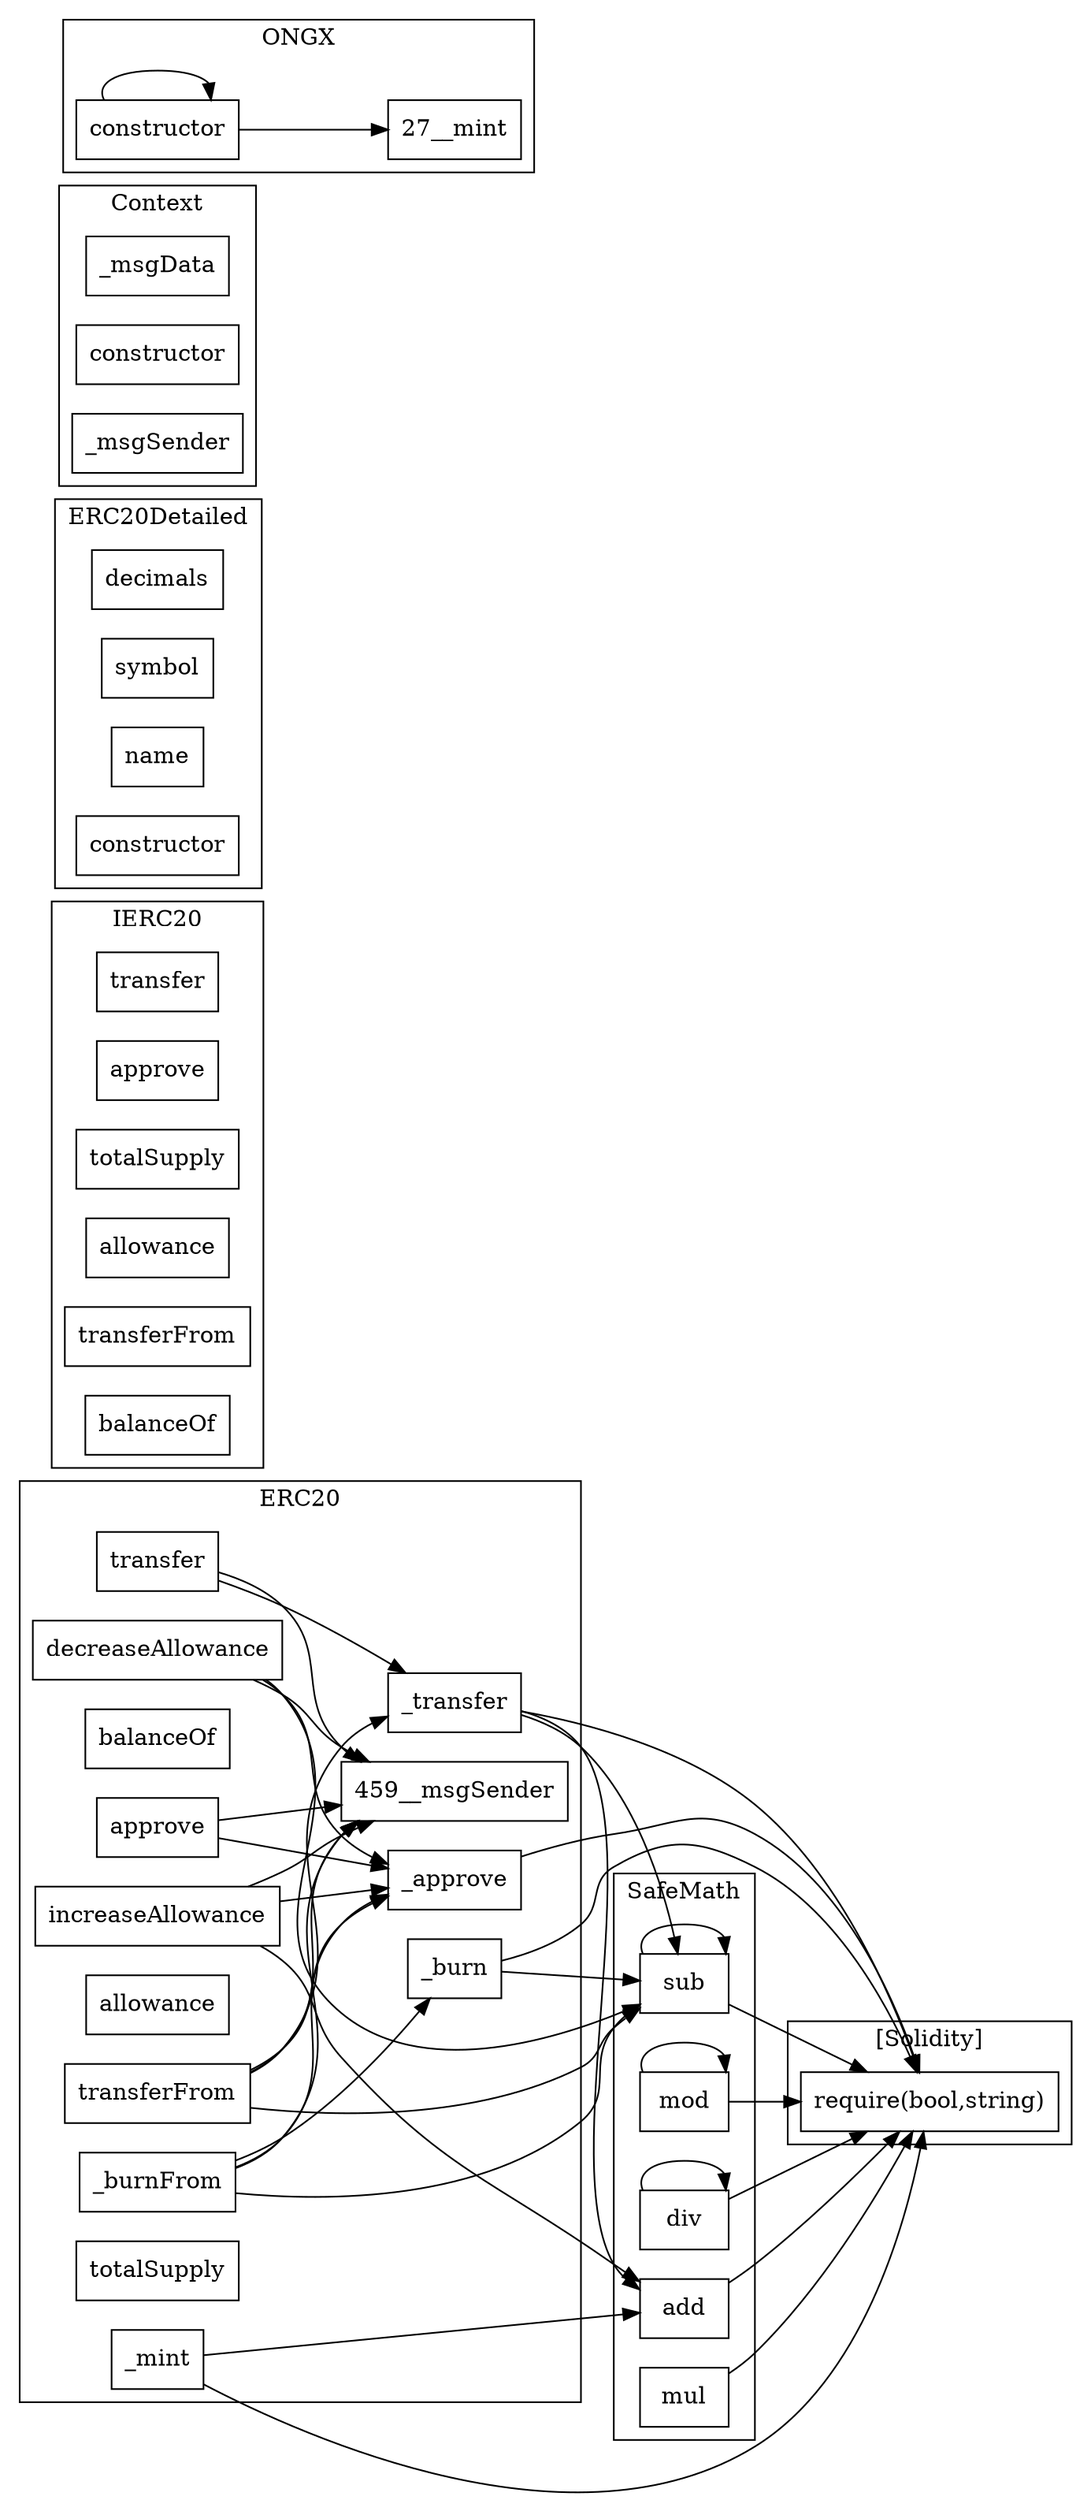 strict digraph {
rankdir="LR"
node [shape=box]
subgraph cluster_704_SafeMath {
label = "SafeMath"
"704_mul" [label="mul"]
"704_add" [label="add"]
"704_mod" [label="mod"]
"704_div" [label="div"]
"704_sub" [label="sub"]
"704_sub" -> "704_sub"
"704_mod" -> "704_mod"
"704_div" -> "704_div"
}subgraph cluster_773_IERC20 {
label = "IERC20"
"773_transfer" [label="transfer"]
"773_approve" [label="approve"]
"773_totalSupply" [label="totalSupply"]
"773_allowance" [label="allowance"]
"773_transferFrom" [label="transferFrom"]
"773_balanceOf" [label="balanceOf"]
}subgraph cluster_517_ERC20Detailed {
label = "ERC20Detailed"
"517_decimals" [label="decimals"]
"517_symbol" [label="symbol"]
"517_name" [label="name"]
"517_constructor" [label="constructor"]
}subgraph cluster_459_ERC20 {
label = "ERC20"
"459_transfer" [label="transfer"]
"459_decreaseAllowance" [label="decreaseAllowance"]
"459_balanceOf" [label="balanceOf"]
"459_approve" [label="approve"]
"459_increaseAllowance" [label="increaseAllowance"]
"459_allowance" [label="allowance"]
"459_transferFrom" [label="transferFrom"]
"459__transfer" [label="_transfer"]
"459__burn" [label="_burn"]
"459__burnFrom" [label="_burnFrom"]
"459_totalSupply" [label="totalSupply"]
"459__approve" [label="_approve"]
"459__mint" [label="_mint"]
"459_increaseAllowance" -> "459__approve"
"459_increaseAllowance" -> "459__msgSender"
"459__burnFrom" -> "459__burn"
"459_decreaseAllowance" -> "459__msgSender"
"459__burnFrom" -> "459__approve"
"459_transferFrom" -> "459__transfer"
"459_transfer" -> "459__transfer"
"459_approve" -> "459__msgSender"
"459_decreaseAllowance" -> "459__approve"
"459_transferFrom" -> "459__msgSender"
"459_approve" -> "459__approve"
"459__burnFrom" -> "459__msgSender"
"459_transfer" -> "459__msgSender"
"459_transferFrom" -> "459__approve"
}subgraph cluster_54_Context {
label = "Context"
"54__msgData" [label="_msgData"]
"54_constructor" [label="constructor"]
"54__msgSender" [label="_msgSender"]
}subgraph cluster_27_ONGX {
label = "ONGX"
"27_constructor" [label="constructor"]
"27_constructor" -> "27_constructor"
"27_constructor" -> "27__mint"
}subgraph cluster_solidity {
label = "[Solidity]"
"require(bool,string)" 
"459__transfer" -> "require(bool,string)"
"704_div" -> "require(bool,string)"
"704_mul" -> "require(bool,string)"
"459__approve" -> "require(bool,string)"
"459__mint" -> "require(bool,string)"
"704_add" -> "require(bool,string)"
"459__burn" -> "require(bool,string)"
"704_sub" -> "require(bool,string)"
"704_mod" -> "require(bool,string)"
}"459_decreaseAllowance" -> "704_sub"
"459__burnFrom" -> "704_sub"
"459__transfer" -> "704_sub"
"459__mint" -> "704_add"
"459__burn" -> "704_sub"
"459_increaseAllowance" -> "704_add"
"459__transfer" -> "704_add"
"459_transferFrom" -> "704_sub"
}